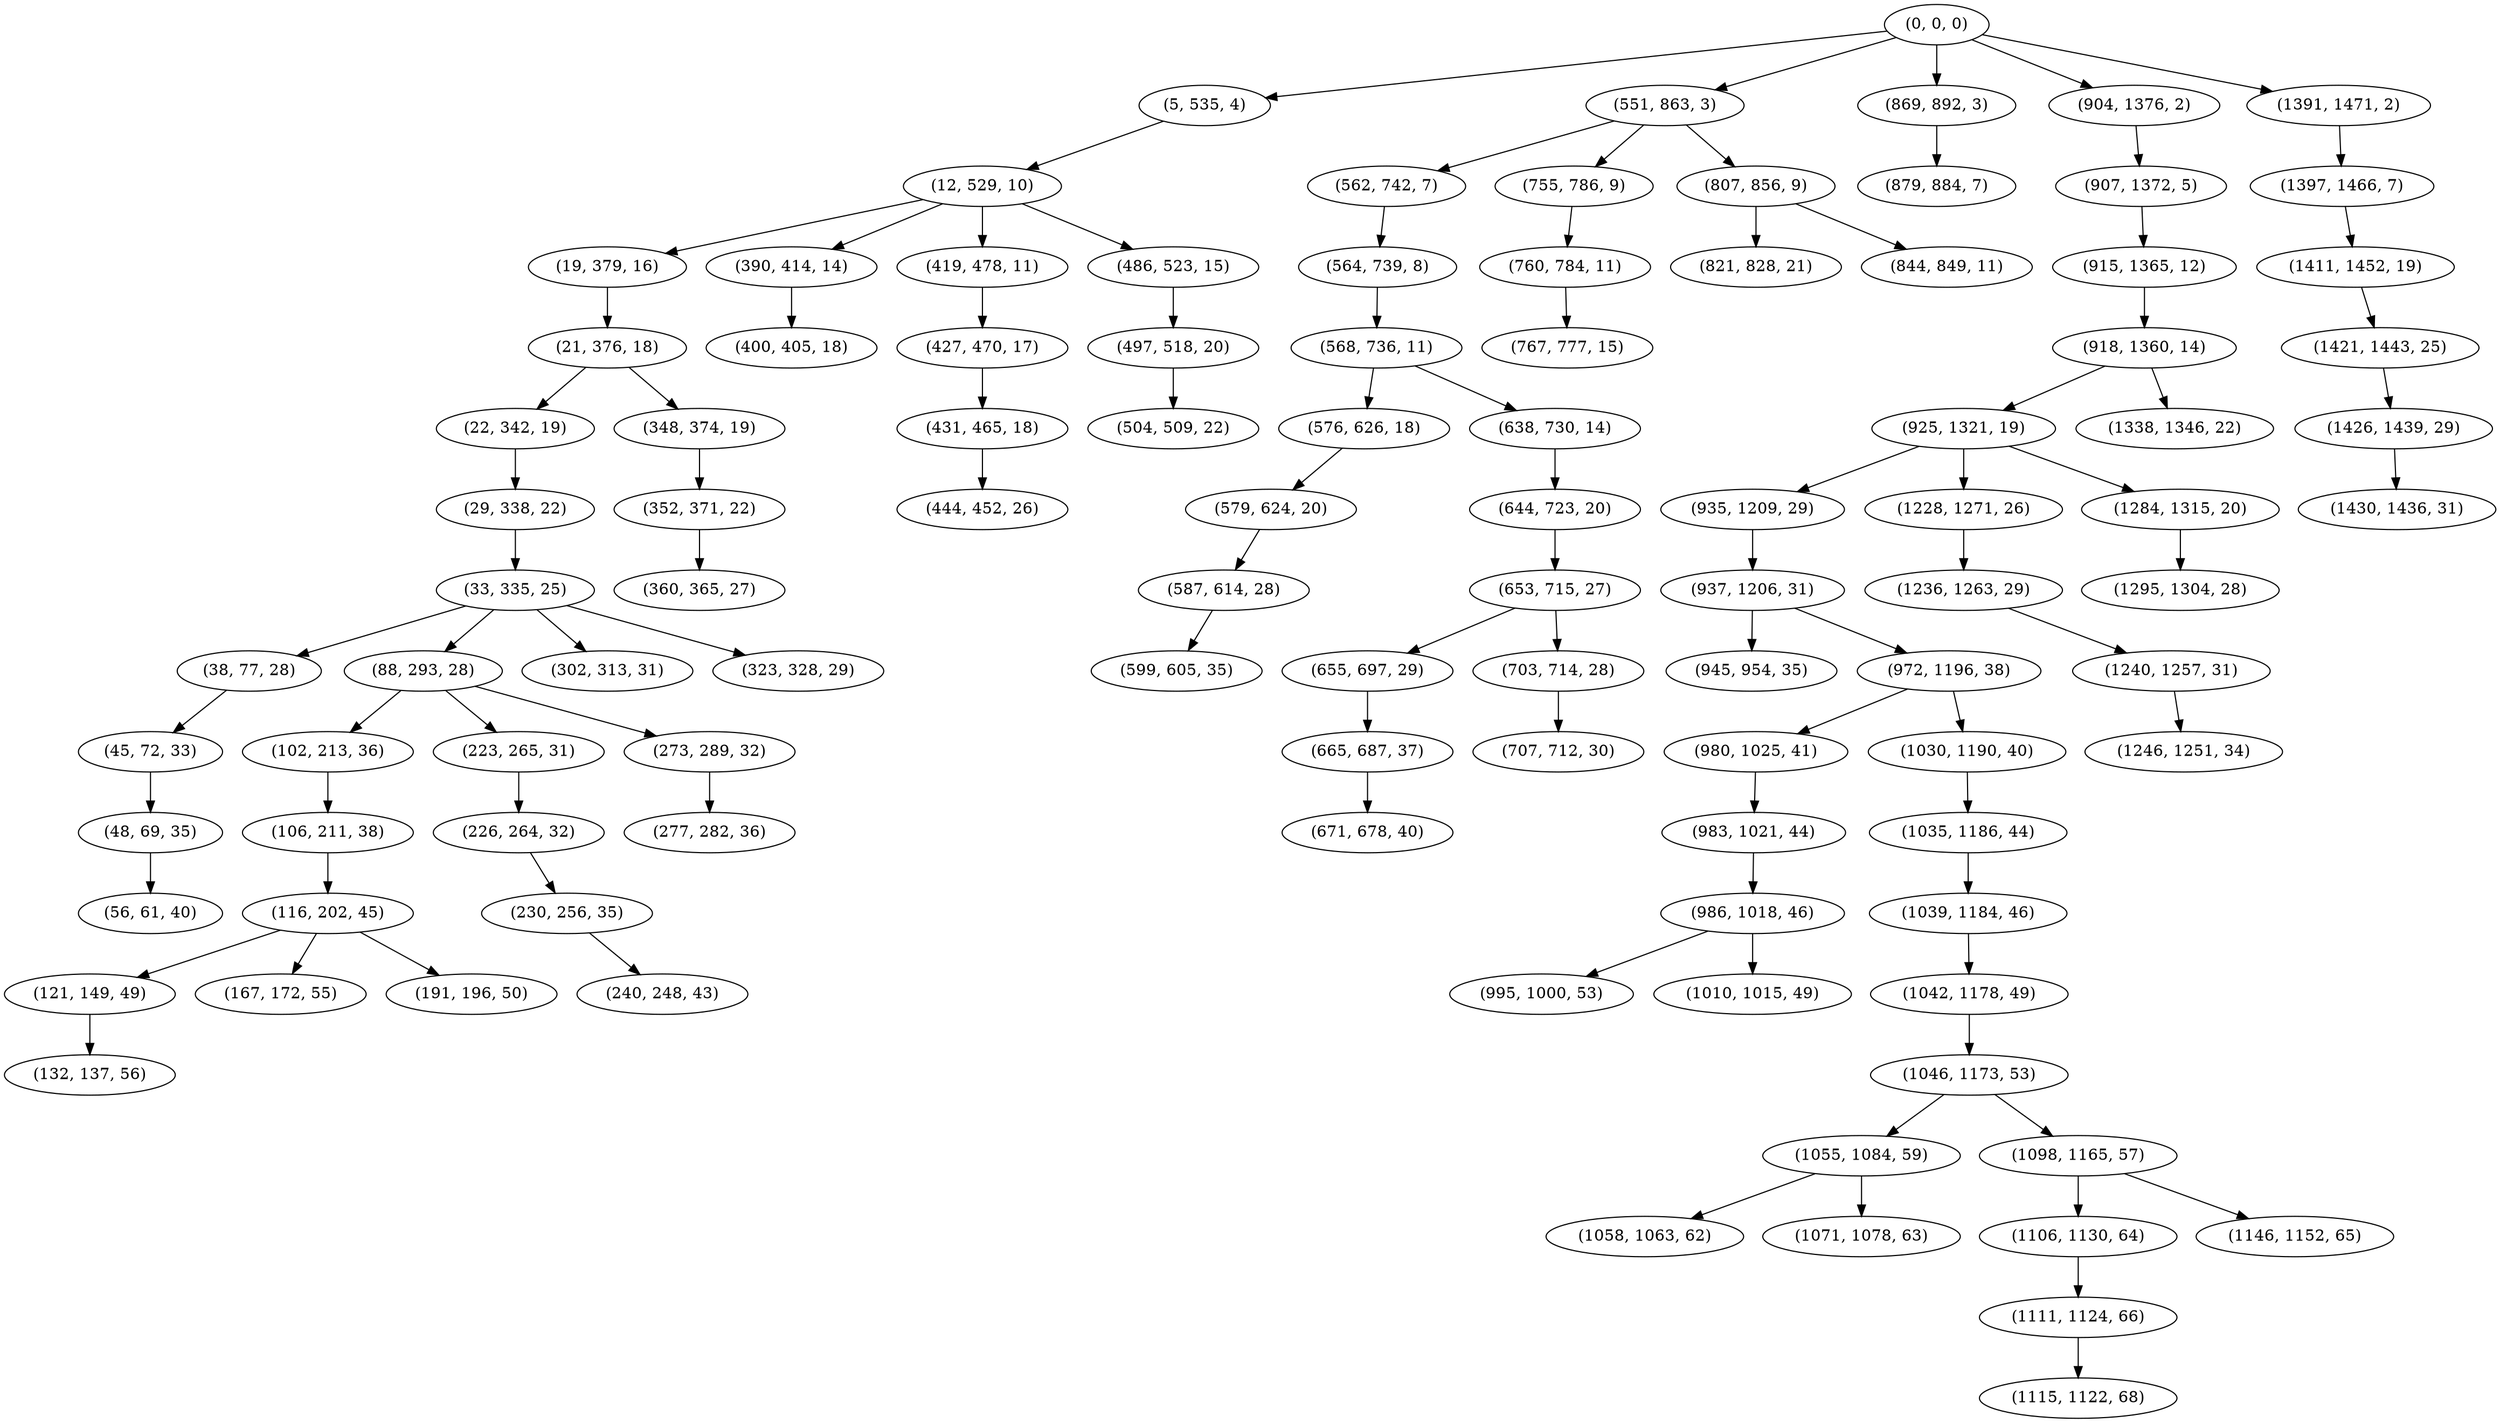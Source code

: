 digraph tree {
    "(0, 0, 0)";
    "(5, 535, 4)";
    "(12, 529, 10)";
    "(19, 379, 16)";
    "(21, 376, 18)";
    "(22, 342, 19)";
    "(29, 338, 22)";
    "(33, 335, 25)";
    "(38, 77, 28)";
    "(45, 72, 33)";
    "(48, 69, 35)";
    "(56, 61, 40)";
    "(88, 293, 28)";
    "(102, 213, 36)";
    "(106, 211, 38)";
    "(116, 202, 45)";
    "(121, 149, 49)";
    "(132, 137, 56)";
    "(167, 172, 55)";
    "(191, 196, 50)";
    "(223, 265, 31)";
    "(226, 264, 32)";
    "(230, 256, 35)";
    "(240, 248, 43)";
    "(273, 289, 32)";
    "(277, 282, 36)";
    "(302, 313, 31)";
    "(323, 328, 29)";
    "(348, 374, 19)";
    "(352, 371, 22)";
    "(360, 365, 27)";
    "(390, 414, 14)";
    "(400, 405, 18)";
    "(419, 478, 11)";
    "(427, 470, 17)";
    "(431, 465, 18)";
    "(444, 452, 26)";
    "(486, 523, 15)";
    "(497, 518, 20)";
    "(504, 509, 22)";
    "(551, 863, 3)";
    "(562, 742, 7)";
    "(564, 739, 8)";
    "(568, 736, 11)";
    "(576, 626, 18)";
    "(579, 624, 20)";
    "(587, 614, 28)";
    "(599, 605, 35)";
    "(638, 730, 14)";
    "(644, 723, 20)";
    "(653, 715, 27)";
    "(655, 697, 29)";
    "(665, 687, 37)";
    "(671, 678, 40)";
    "(703, 714, 28)";
    "(707, 712, 30)";
    "(755, 786, 9)";
    "(760, 784, 11)";
    "(767, 777, 15)";
    "(807, 856, 9)";
    "(821, 828, 21)";
    "(844, 849, 11)";
    "(869, 892, 3)";
    "(879, 884, 7)";
    "(904, 1376, 2)";
    "(907, 1372, 5)";
    "(915, 1365, 12)";
    "(918, 1360, 14)";
    "(925, 1321, 19)";
    "(935, 1209, 29)";
    "(937, 1206, 31)";
    "(945, 954, 35)";
    "(972, 1196, 38)";
    "(980, 1025, 41)";
    "(983, 1021, 44)";
    "(986, 1018, 46)";
    "(995, 1000, 53)";
    "(1010, 1015, 49)";
    "(1030, 1190, 40)";
    "(1035, 1186, 44)";
    "(1039, 1184, 46)";
    "(1042, 1178, 49)";
    "(1046, 1173, 53)";
    "(1055, 1084, 59)";
    "(1058, 1063, 62)";
    "(1071, 1078, 63)";
    "(1098, 1165, 57)";
    "(1106, 1130, 64)";
    "(1111, 1124, 66)";
    "(1115, 1122, 68)";
    "(1146, 1152, 65)";
    "(1228, 1271, 26)";
    "(1236, 1263, 29)";
    "(1240, 1257, 31)";
    "(1246, 1251, 34)";
    "(1284, 1315, 20)";
    "(1295, 1304, 28)";
    "(1338, 1346, 22)";
    "(1391, 1471, 2)";
    "(1397, 1466, 7)";
    "(1411, 1452, 19)";
    "(1421, 1443, 25)";
    "(1426, 1439, 29)";
    "(1430, 1436, 31)";
    "(0, 0, 0)" -> "(5, 535, 4)";
    "(0, 0, 0)" -> "(551, 863, 3)";
    "(0, 0, 0)" -> "(869, 892, 3)";
    "(0, 0, 0)" -> "(904, 1376, 2)";
    "(0, 0, 0)" -> "(1391, 1471, 2)";
    "(5, 535, 4)" -> "(12, 529, 10)";
    "(12, 529, 10)" -> "(19, 379, 16)";
    "(12, 529, 10)" -> "(390, 414, 14)";
    "(12, 529, 10)" -> "(419, 478, 11)";
    "(12, 529, 10)" -> "(486, 523, 15)";
    "(19, 379, 16)" -> "(21, 376, 18)";
    "(21, 376, 18)" -> "(22, 342, 19)";
    "(21, 376, 18)" -> "(348, 374, 19)";
    "(22, 342, 19)" -> "(29, 338, 22)";
    "(29, 338, 22)" -> "(33, 335, 25)";
    "(33, 335, 25)" -> "(38, 77, 28)";
    "(33, 335, 25)" -> "(88, 293, 28)";
    "(33, 335, 25)" -> "(302, 313, 31)";
    "(33, 335, 25)" -> "(323, 328, 29)";
    "(38, 77, 28)" -> "(45, 72, 33)";
    "(45, 72, 33)" -> "(48, 69, 35)";
    "(48, 69, 35)" -> "(56, 61, 40)";
    "(88, 293, 28)" -> "(102, 213, 36)";
    "(88, 293, 28)" -> "(223, 265, 31)";
    "(88, 293, 28)" -> "(273, 289, 32)";
    "(102, 213, 36)" -> "(106, 211, 38)";
    "(106, 211, 38)" -> "(116, 202, 45)";
    "(116, 202, 45)" -> "(121, 149, 49)";
    "(116, 202, 45)" -> "(167, 172, 55)";
    "(116, 202, 45)" -> "(191, 196, 50)";
    "(121, 149, 49)" -> "(132, 137, 56)";
    "(223, 265, 31)" -> "(226, 264, 32)";
    "(226, 264, 32)" -> "(230, 256, 35)";
    "(230, 256, 35)" -> "(240, 248, 43)";
    "(273, 289, 32)" -> "(277, 282, 36)";
    "(348, 374, 19)" -> "(352, 371, 22)";
    "(352, 371, 22)" -> "(360, 365, 27)";
    "(390, 414, 14)" -> "(400, 405, 18)";
    "(419, 478, 11)" -> "(427, 470, 17)";
    "(427, 470, 17)" -> "(431, 465, 18)";
    "(431, 465, 18)" -> "(444, 452, 26)";
    "(486, 523, 15)" -> "(497, 518, 20)";
    "(497, 518, 20)" -> "(504, 509, 22)";
    "(551, 863, 3)" -> "(562, 742, 7)";
    "(551, 863, 3)" -> "(755, 786, 9)";
    "(551, 863, 3)" -> "(807, 856, 9)";
    "(562, 742, 7)" -> "(564, 739, 8)";
    "(564, 739, 8)" -> "(568, 736, 11)";
    "(568, 736, 11)" -> "(576, 626, 18)";
    "(568, 736, 11)" -> "(638, 730, 14)";
    "(576, 626, 18)" -> "(579, 624, 20)";
    "(579, 624, 20)" -> "(587, 614, 28)";
    "(587, 614, 28)" -> "(599, 605, 35)";
    "(638, 730, 14)" -> "(644, 723, 20)";
    "(644, 723, 20)" -> "(653, 715, 27)";
    "(653, 715, 27)" -> "(655, 697, 29)";
    "(653, 715, 27)" -> "(703, 714, 28)";
    "(655, 697, 29)" -> "(665, 687, 37)";
    "(665, 687, 37)" -> "(671, 678, 40)";
    "(703, 714, 28)" -> "(707, 712, 30)";
    "(755, 786, 9)" -> "(760, 784, 11)";
    "(760, 784, 11)" -> "(767, 777, 15)";
    "(807, 856, 9)" -> "(821, 828, 21)";
    "(807, 856, 9)" -> "(844, 849, 11)";
    "(869, 892, 3)" -> "(879, 884, 7)";
    "(904, 1376, 2)" -> "(907, 1372, 5)";
    "(907, 1372, 5)" -> "(915, 1365, 12)";
    "(915, 1365, 12)" -> "(918, 1360, 14)";
    "(918, 1360, 14)" -> "(925, 1321, 19)";
    "(918, 1360, 14)" -> "(1338, 1346, 22)";
    "(925, 1321, 19)" -> "(935, 1209, 29)";
    "(925, 1321, 19)" -> "(1228, 1271, 26)";
    "(925, 1321, 19)" -> "(1284, 1315, 20)";
    "(935, 1209, 29)" -> "(937, 1206, 31)";
    "(937, 1206, 31)" -> "(945, 954, 35)";
    "(937, 1206, 31)" -> "(972, 1196, 38)";
    "(972, 1196, 38)" -> "(980, 1025, 41)";
    "(972, 1196, 38)" -> "(1030, 1190, 40)";
    "(980, 1025, 41)" -> "(983, 1021, 44)";
    "(983, 1021, 44)" -> "(986, 1018, 46)";
    "(986, 1018, 46)" -> "(995, 1000, 53)";
    "(986, 1018, 46)" -> "(1010, 1015, 49)";
    "(1030, 1190, 40)" -> "(1035, 1186, 44)";
    "(1035, 1186, 44)" -> "(1039, 1184, 46)";
    "(1039, 1184, 46)" -> "(1042, 1178, 49)";
    "(1042, 1178, 49)" -> "(1046, 1173, 53)";
    "(1046, 1173, 53)" -> "(1055, 1084, 59)";
    "(1046, 1173, 53)" -> "(1098, 1165, 57)";
    "(1055, 1084, 59)" -> "(1058, 1063, 62)";
    "(1055, 1084, 59)" -> "(1071, 1078, 63)";
    "(1098, 1165, 57)" -> "(1106, 1130, 64)";
    "(1098, 1165, 57)" -> "(1146, 1152, 65)";
    "(1106, 1130, 64)" -> "(1111, 1124, 66)";
    "(1111, 1124, 66)" -> "(1115, 1122, 68)";
    "(1228, 1271, 26)" -> "(1236, 1263, 29)";
    "(1236, 1263, 29)" -> "(1240, 1257, 31)";
    "(1240, 1257, 31)" -> "(1246, 1251, 34)";
    "(1284, 1315, 20)" -> "(1295, 1304, 28)";
    "(1391, 1471, 2)" -> "(1397, 1466, 7)";
    "(1397, 1466, 7)" -> "(1411, 1452, 19)";
    "(1411, 1452, 19)" -> "(1421, 1443, 25)";
    "(1421, 1443, 25)" -> "(1426, 1439, 29)";
    "(1426, 1439, 29)" -> "(1430, 1436, 31)";
}
